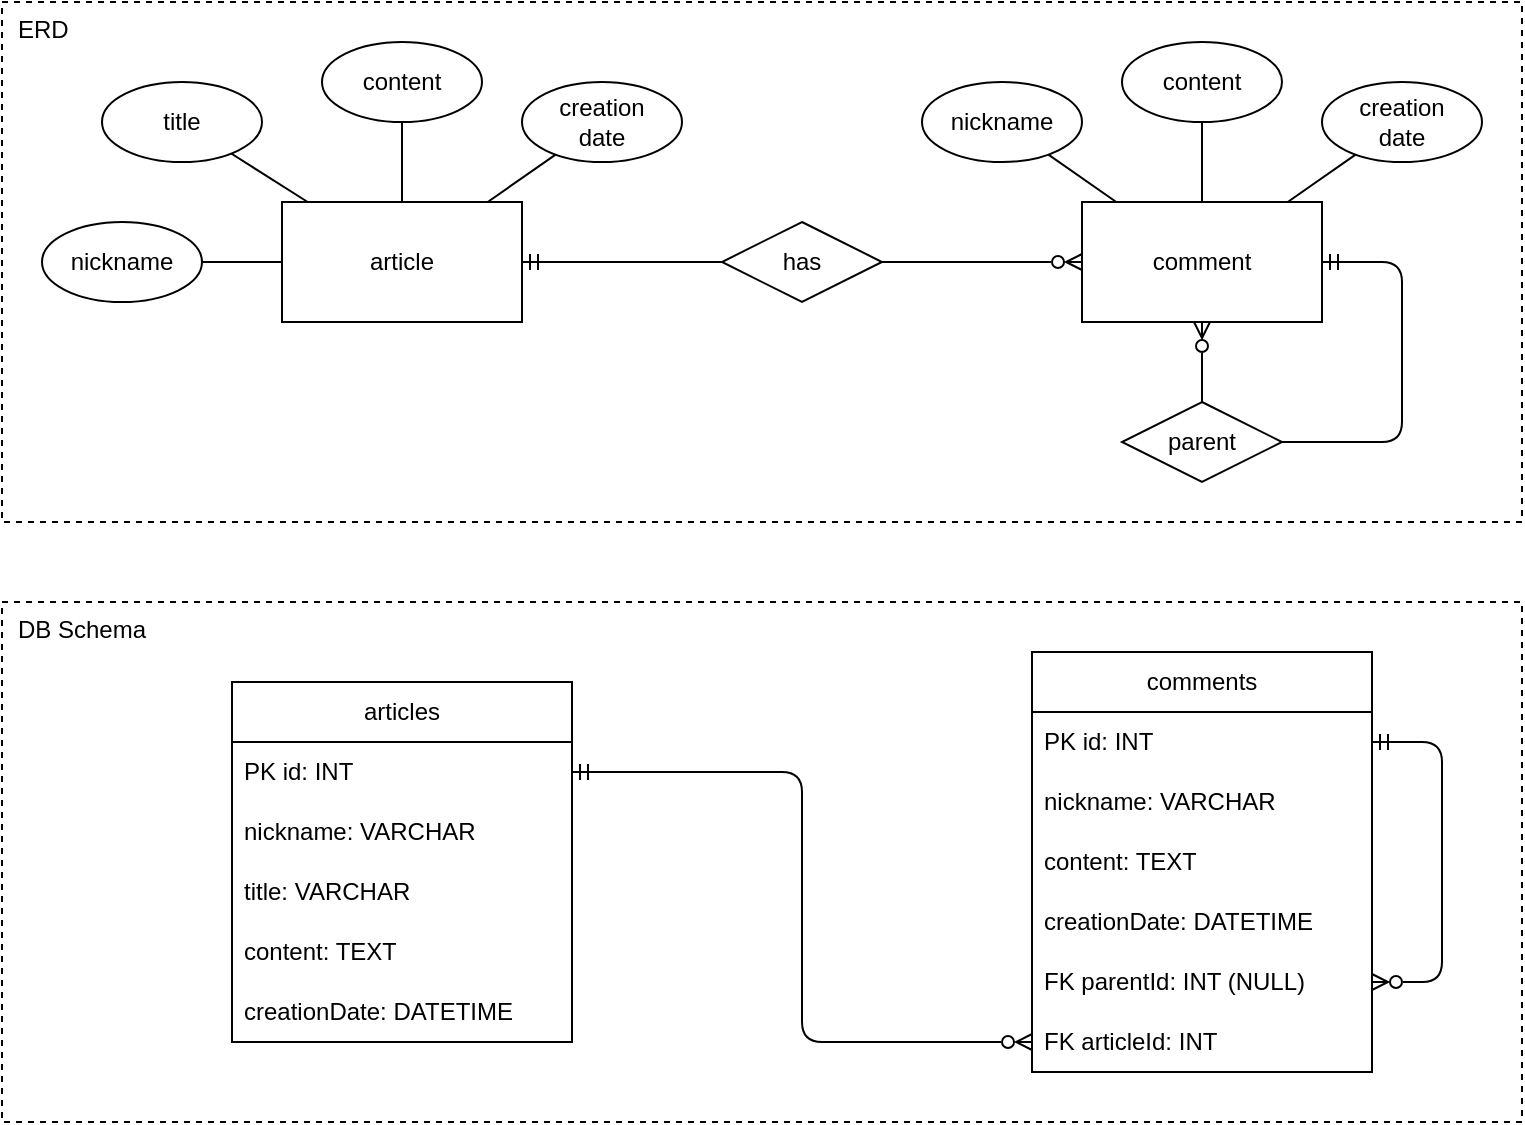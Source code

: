 <mxfile>
    <diagram id="k_TfFU-AnxSAsFTKO2T4" name="ERD">
        <mxGraphModel dx="1430" dy="634" grid="0" gridSize="10" guides="1" tooltips="1" connect="1" arrows="1" fold="1" page="1" pageScale="1" pageWidth="850" pageHeight="1100" math="0" shadow="0">
            <root>
                <mxCell id="0"/>
                <mxCell id="1" parent="0"/>
                <mxCell id="24" value="ERD" style="rounded=0;whiteSpace=wrap;html=1;align=left;verticalAlign=top;spacingLeft=6;fillColor=none;dashed=1;" parent="1" vertex="1">
                    <mxGeometry x="20" y="20" width="760" height="260" as="geometry"/>
                </mxCell>
                <mxCell id="5" style="edgeStyle=none;html=1;endArrow=none;endFill=0;startArrow=ERmandOne;startFill=0;" parent="1" source="2" target="4" edge="1">
                    <mxGeometry relative="1" as="geometry"/>
                </mxCell>
                <mxCell id="2" value="article" style="rounded=0;whiteSpace=wrap;html=1;" parent="1" vertex="1">
                    <mxGeometry x="160" y="120" width="120" height="60" as="geometry"/>
                </mxCell>
                <mxCell id="7" style="edgeStyle=none;html=1;startArrow=none;startFill=0;endArrow=ERzeroToMany;endFill=0;" parent="1" source="8" target="3" edge="1">
                    <mxGeometry relative="1" as="geometry">
                        <mxPoint x="740" y="150" as="targetPoint"/>
                        <mxPoint x="730" y="200" as="sourcePoint"/>
                    </mxGeometry>
                </mxCell>
                <mxCell id="3" value="comment" style="rounded=0;whiteSpace=wrap;html=1;" parent="1" vertex="1">
                    <mxGeometry x="560" y="120" width="120" height="60" as="geometry"/>
                </mxCell>
                <mxCell id="6" style="edgeStyle=none;html=1;startArrow=none;startFill=0;endArrow=ERzeroToMany;endFill=0;" parent="1" source="4" target="3" edge="1">
                    <mxGeometry relative="1" as="geometry"/>
                </mxCell>
                <mxCell id="4" value="has" style="rhombus;whiteSpace=wrap;html=1;" parent="1" vertex="1">
                    <mxGeometry x="380" y="130" width="80" height="40" as="geometry"/>
                </mxCell>
                <mxCell id="9" style="edgeStyle=none;html=1;entryX=1;entryY=0.5;entryDx=0;entryDy=0;startArrow=none;startFill=0;endArrow=ERmandOne;endFill=0;" parent="1" source="8" target="3" edge="1">
                    <mxGeometry relative="1" as="geometry">
                        <Array as="points">
                            <mxPoint x="720" y="240"/>
                            <mxPoint x="720" y="150"/>
                        </Array>
                    </mxGeometry>
                </mxCell>
                <mxCell id="8" value="parent" style="rhombus;whiteSpace=wrap;html=1;" parent="1" vertex="1">
                    <mxGeometry x="580" y="220" width="80" height="40" as="geometry"/>
                </mxCell>
                <mxCell id="14" style="edgeStyle=none;html=1;startArrow=none;startFill=0;endArrow=none;endFill=0;" parent="1" source="10" target="2" edge="1">
                    <mxGeometry relative="1" as="geometry"/>
                </mxCell>
                <mxCell id="10" value="nickname" style="ellipse;whiteSpace=wrap;html=1;" parent="1" vertex="1">
                    <mxGeometry x="40" y="130" width="80" height="40" as="geometry"/>
                </mxCell>
                <mxCell id="15" style="edgeStyle=none;html=1;startArrow=none;startFill=0;endArrow=none;endFill=0;" parent="1" source="11" target="2" edge="1">
                    <mxGeometry relative="1" as="geometry"/>
                </mxCell>
                <mxCell id="11" value="title" style="ellipse;whiteSpace=wrap;html=1;" parent="1" vertex="1">
                    <mxGeometry x="70" y="60" width="80" height="40" as="geometry"/>
                </mxCell>
                <mxCell id="16" style="edgeStyle=none;html=1;startArrow=none;startFill=0;endArrow=none;endFill=0;" parent="1" source="12" target="2" edge="1">
                    <mxGeometry relative="1" as="geometry"/>
                </mxCell>
                <mxCell id="12" value="content" style="ellipse;whiteSpace=wrap;html=1;" parent="1" vertex="1">
                    <mxGeometry x="180" y="40" width="80" height="40" as="geometry"/>
                </mxCell>
                <mxCell id="17" style="edgeStyle=none;html=1;startArrow=none;startFill=0;endArrow=none;endFill=0;" parent="1" source="13" target="2" edge="1">
                    <mxGeometry relative="1" as="geometry"/>
                </mxCell>
                <mxCell id="13" value="creation&lt;br&gt;date" style="ellipse;whiteSpace=wrap;html=1;" parent="1" vertex="1">
                    <mxGeometry x="280" y="60" width="80" height="40" as="geometry"/>
                </mxCell>
                <mxCell id="18" style="edgeStyle=none;html=1;startArrow=none;startFill=0;endArrow=none;endFill=0;" parent="1" source="19" target="3" edge="1">
                    <mxGeometry relative="1" as="geometry">
                        <mxPoint x="600" y="80" as="targetPoint"/>
                    </mxGeometry>
                </mxCell>
                <mxCell id="19" value="nickname" style="ellipse;whiteSpace=wrap;html=1;" parent="1" vertex="1">
                    <mxGeometry x="480" y="60" width="80" height="40" as="geometry"/>
                </mxCell>
                <mxCell id="22" style="edgeStyle=none;html=1;startArrow=none;startFill=0;endArrow=none;endFill=0;" parent="1" source="20" target="3" edge="1">
                    <mxGeometry relative="1" as="geometry"/>
                </mxCell>
                <mxCell id="20" value="content" style="ellipse;whiteSpace=wrap;html=1;" parent="1" vertex="1">
                    <mxGeometry x="580" y="40" width="80" height="40" as="geometry"/>
                </mxCell>
                <mxCell id="23" style="edgeStyle=none;html=1;startArrow=none;startFill=0;endArrow=none;endFill=0;" parent="1" source="21" target="3" edge="1">
                    <mxGeometry relative="1" as="geometry"/>
                </mxCell>
                <mxCell id="21" value="creation&lt;br&gt;date" style="ellipse;whiteSpace=wrap;html=1;" parent="1" vertex="1">
                    <mxGeometry x="680" y="60" width="80" height="40" as="geometry"/>
                </mxCell>
                <mxCell id="25" value="DB Schema" style="rounded=0;whiteSpace=wrap;html=1;align=left;verticalAlign=top;spacingLeft=6;fillColor=none;dashed=1;" parent="1" vertex="1">
                    <mxGeometry x="20" y="320" width="760" height="260" as="geometry"/>
                </mxCell>
                <mxCell id="39" style="edgeStyle=none;html=1;startArrow=ERmandOne;startFill=0;endArrow=ERzeroToMany;endFill=0;exitX=1;exitY=0.5;exitDx=0;exitDy=0;entryX=0;entryY=0.5;entryDx=0;entryDy=0;" parent="1" source="27" target="41" edge="1">
                    <mxGeometry relative="1" as="geometry">
                        <Array as="points">
                            <mxPoint x="420" y="405"/>
                            <mxPoint x="420" y="540"/>
                        </Array>
                    </mxGeometry>
                </mxCell>
                <mxCell id="26" value="articles" style="swimlane;fontStyle=0;childLayout=stackLayout;horizontal=1;startSize=30;horizontalStack=0;resizeParent=1;resizeParentMax=0;resizeLast=0;collapsible=1;marginBottom=0;whiteSpace=wrap;html=1;fillColor=default;" parent="1" vertex="1">
                    <mxGeometry x="135" y="360" width="170" height="180" as="geometry"/>
                </mxCell>
                <mxCell id="27" value="PK id: INT" style="text;strokeColor=none;fillColor=none;align=left;verticalAlign=middle;spacingLeft=4;spacingRight=4;overflow=hidden;points=[[0,0.5],[1,0.5]];portConstraint=eastwest;rotatable=0;whiteSpace=wrap;html=1;dashed=1;" parent="26" vertex="1">
                    <mxGeometry y="30" width="170" height="30" as="geometry"/>
                </mxCell>
                <mxCell id="28" value="nickname: VARCHAR" style="text;strokeColor=none;fillColor=none;align=left;verticalAlign=middle;spacingLeft=4;spacingRight=4;overflow=hidden;points=[[0,0.5],[1,0.5]];portConstraint=eastwest;rotatable=0;whiteSpace=wrap;html=1;dashed=1;" parent="26" vertex="1">
                    <mxGeometry y="60" width="170" height="30" as="geometry"/>
                </mxCell>
                <mxCell id="29" value="title: VARCHAR" style="text;strokeColor=none;fillColor=none;align=left;verticalAlign=middle;spacingLeft=4;spacingRight=4;overflow=hidden;points=[[0,0.5],[1,0.5]];portConstraint=eastwest;rotatable=0;whiteSpace=wrap;html=1;dashed=1;" parent="26" vertex="1">
                    <mxGeometry y="90" width="170" height="30" as="geometry"/>
                </mxCell>
                <mxCell id="30" value="content: TEXT" style="text;strokeColor=none;fillColor=none;align=left;verticalAlign=middle;spacingLeft=4;spacingRight=4;overflow=hidden;points=[[0,0.5],[1,0.5]];portConstraint=eastwest;rotatable=0;whiteSpace=wrap;html=1;dashed=1;" parent="26" vertex="1">
                    <mxGeometry y="120" width="170" height="30" as="geometry"/>
                </mxCell>
                <mxCell id="31" value="creationDate: DATETIME" style="text;strokeColor=none;fillColor=none;align=left;verticalAlign=middle;spacingLeft=4;spacingRight=4;overflow=hidden;points=[[0,0.5],[1,0.5]];portConstraint=eastwest;rotatable=0;whiteSpace=wrap;html=1;dashed=1;" parent="26" vertex="1">
                    <mxGeometry y="150" width="170" height="30" as="geometry"/>
                </mxCell>
                <mxCell id="32" value="comments" style="swimlane;fontStyle=0;childLayout=stackLayout;horizontal=1;startSize=30;horizontalStack=0;resizeParent=1;resizeParentMax=0;resizeLast=0;collapsible=1;marginBottom=0;whiteSpace=wrap;html=1;fillColor=default;" parent="1" vertex="1">
                    <mxGeometry x="535" y="345" width="170" height="210" as="geometry"/>
                </mxCell>
                <mxCell id="33" value="PK id: INT" style="text;strokeColor=none;fillColor=none;align=left;verticalAlign=middle;spacingLeft=4;spacingRight=4;overflow=hidden;points=[[0,0.5],[1,0.5]];portConstraint=eastwest;rotatable=0;whiteSpace=wrap;html=1;dashed=1;" parent="32" vertex="1">
                    <mxGeometry y="30" width="170" height="30" as="geometry"/>
                </mxCell>
                <mxCell id="34" value="nickname: VARCHAR" style="text;strokeColor=none;fillColor=none;align=left;verticalAlign=middle;spacingLeft=4;spacingRight=4;overflow=hidden;points=[[0,0.5],[1,0.5]];portConstraint=eastwest;rotatable=0;whiteSpace=wrap;html=1;dashed=1;" parent="32" vertex="1">
                    <mxGeometry y="60" width="170" height="30" as="geometry"/>
                </mxCell>
                <mxCell id="36" value="content: TEXT" style="text;strokeColor=none;fillColor=none;align=left;verticalAlign=middle;spacingLeft=4;spacingRight=4;overflow=hidden;points=[[0,0.5],[1,0.5]];portConstraint=eastwest;rotatable=0;whiteSpace=wrap;html=1;dashed=1;" parent="32" vertex="1">
                    <mxGeometry y="90" width="170" height="30" as="geometry"/>
                </mxCell>
                <mxCell id="37" value="creationDate: DATETIME" style="text;strokeColor=none;fillColor=none;align=left;verticalAlign=middle;spacingLeft=4;spacingRight=4;overflow=hidden;points=[[0,0.5],[1,0.5]];portConstraint=eastwest;rotatable=0;whiteSpace=wrap;html=1;dashed=1;" parent="32" vertex="1">
                    <mxGeometry y="120" width="170" height="30" as="geometry"/>
                </mxCell>
                <mxCell id="38" value="FK parentId: INT (NULL)" style="text;strokeColor=none;fillColor=none;align=left;verticalAlign=middle;spacingLeft=4;spacingRight=4;overflow=hidden;points=[[0,0.5],[1,0.5]];portConstraint=eastwest;rotatable=0;whiteSpace=wrap;html=1;dashed=1;" parent="32" vertex="1">
                    <mxGeometry y="150" width="170" height="30" as="geometry"/>
                </mxCell>
                <mxCell id="40" style="edgeStyle=none;html=1;startArrow=ERzeroToMany;startFill=0;endArrow=ERmandOne;endFill=0;exitX=1;exitY=0.5;exitDx=0;exitDy=0;entryX=1;entryY=0.5;entryDx=0;entryDy=0;" parent="32" source="38" target="33" edge="1">
                    <mxGeometry relative="1" as="geometry">
                        <mxPoint x="315" y="150" as="targetPoint"/>
                        <mxPoint x="85" y="180" as="sourcePoint"/>
                        <Array as="points">
                            <mxPoint x="205" y="165"/>
                            <mxPoint x="205" y="45"/>
                        </Array>
                    </mxGeometry>
                </mxCell>
                <mxCell id="41" value="FK articleId: INT" style="text;strokeColor=none;fillColor=none;align=left;verticalAlign=middle;spacingLeft=4;spacingRight=4;overflow=hidden;points=[[0,0.5],[1,0.5]];portConstraint=eastwest;rotatable=0;whiteSpace=wrap;html=1;dashed=1;" parent="32" vertex="1">
                    <mxGeometry y="180" width="170" height="30" as="geometry"/>
                </mxCell>
            </root>
        </mxGraphModel>
    </diagram>
</mxfile>
